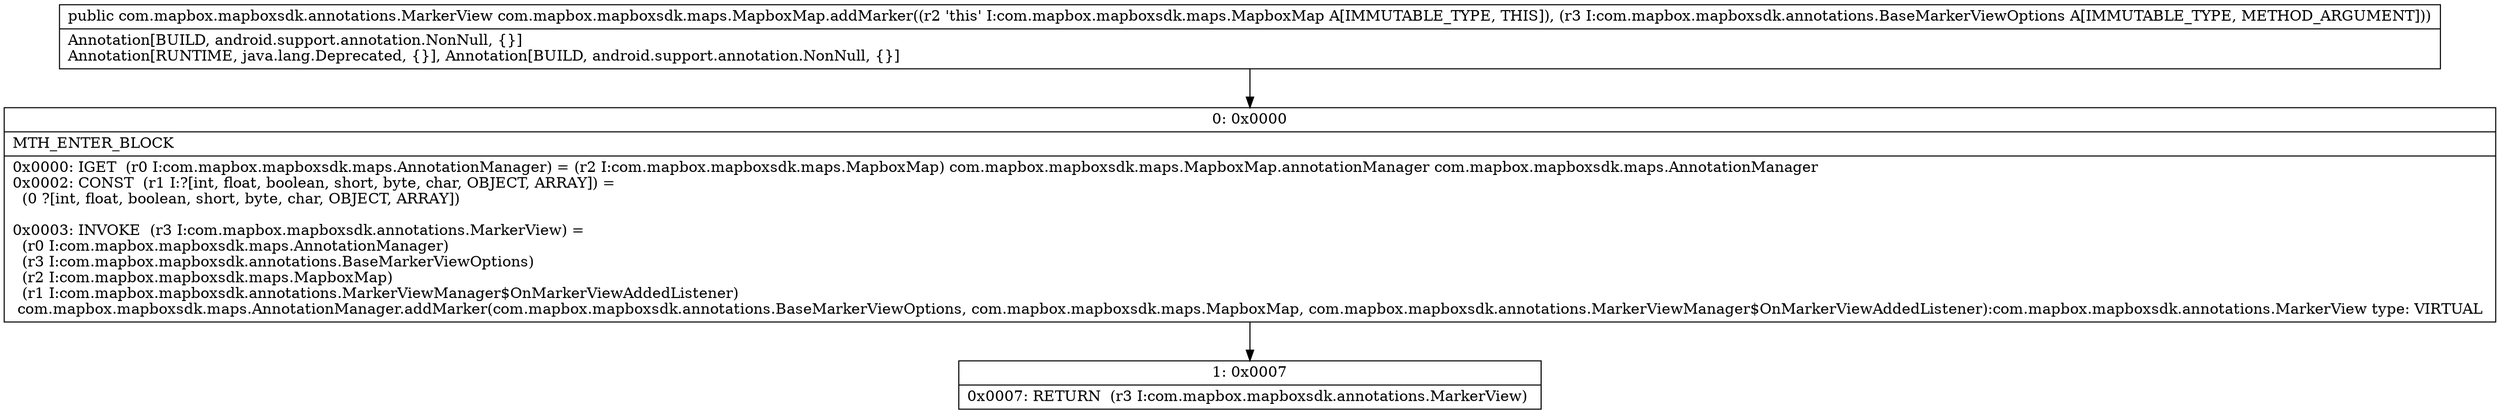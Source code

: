 digraph "CFG forcom.mapbox.mapboxsdk.maps.MapboxMap.addMarker(Lcom\/mapbox\/mapboxsdk\/annotations\/BaseMarkerViewOptions;)Lcom\/mapbox\/mapboxsdk\/annotations\/MarkerView;" {
Node_0 [shape=record,label="{0\:\ 0x0000|MTH_ENTER_BLOCK\l|0x0000: IGET  (r0 I:com.mapbox.mapboxsdk.maps.AnnotationManager) = (r2 I:com.mapbox.mapboxsdk.maps.MapboxMap) com.mapbox.mapboxsdk.maps.MapboxMap.annotationManager com.mapbox.mapboxsdk.maps.AnnotationManager \l0x0002: CONST  (r1 I:?[int, float, boolean, short, byte, char, OBJECT, ARRAY]) = \l  (0 ?[int, float, boolean, short, byte, char, OBJECT, ARRAY])\l \l0x0003: INVOKE  (r3 I:com.mapbox.mapboxsdk.annotations.MarkerView) = \l  (r0 I:com.mapbox.mapboxsdk.maps.AnnotationManager)\l  (r3 I:com.mapbox.mapboxsdk.annotations.BaseMarkerViewOptions)\l  (r2 I:com.mapbox.mapboxsdk.maps.MapboxMap)\l  (r1 I:com.mapbox.mapboxsdk.annotations.MarkerViewManager$OnMarkerViewAddedListener)\l com.mapbox.mapboxsdk.maps.AnnotationManager.addMarker(com.mapbox.mapboxsdk.annotations.BaseMarkerViewOptions, com.mapbox.mapboxsdk.maps.MapboxMap, com.mapbox.mapboxsdk.annotations.MarkerViewManager$OnMarkerViewAddedListener):com.mapbox.mapboxsdk.annotations.MarkerView type: VIRTUAL \l}"];
Node_1 [shape=record,label="{1\:\ 0x0007|0x0007: RETURN  (r3 I:com.mapbox.mapboxsdk.annotations.MarkerView) \l}"];
MethodNode[shape=record,label="{public com.mapbox.mapboxsdk.annotations.MarkerView com.mapbox.mapboxsdk.maps.MapboxMap.addMarker((r2 'this' I:com.mapbox.mapboxsdk.maps.MapboxMap A[IMMUTABLE_TYPE, THIS]), (r3 I:com.mapbox.mapboxsdk.annotations.BaseMarkerViewOptions A[IMMUTABLE_TYPE, METHOD_ARGUMENT]))  | Annotation[BUILD, android.support.annotation.NonNull, \{\}]\lAnnotation[RUNTIME, java.lang.Deprecated, \{\}], Annotation[BUILD, android.support.annotation.NonNull, \{\}]\l}"];
MethodNode -> Node_0;
Node_0 -> Node_1;
}

